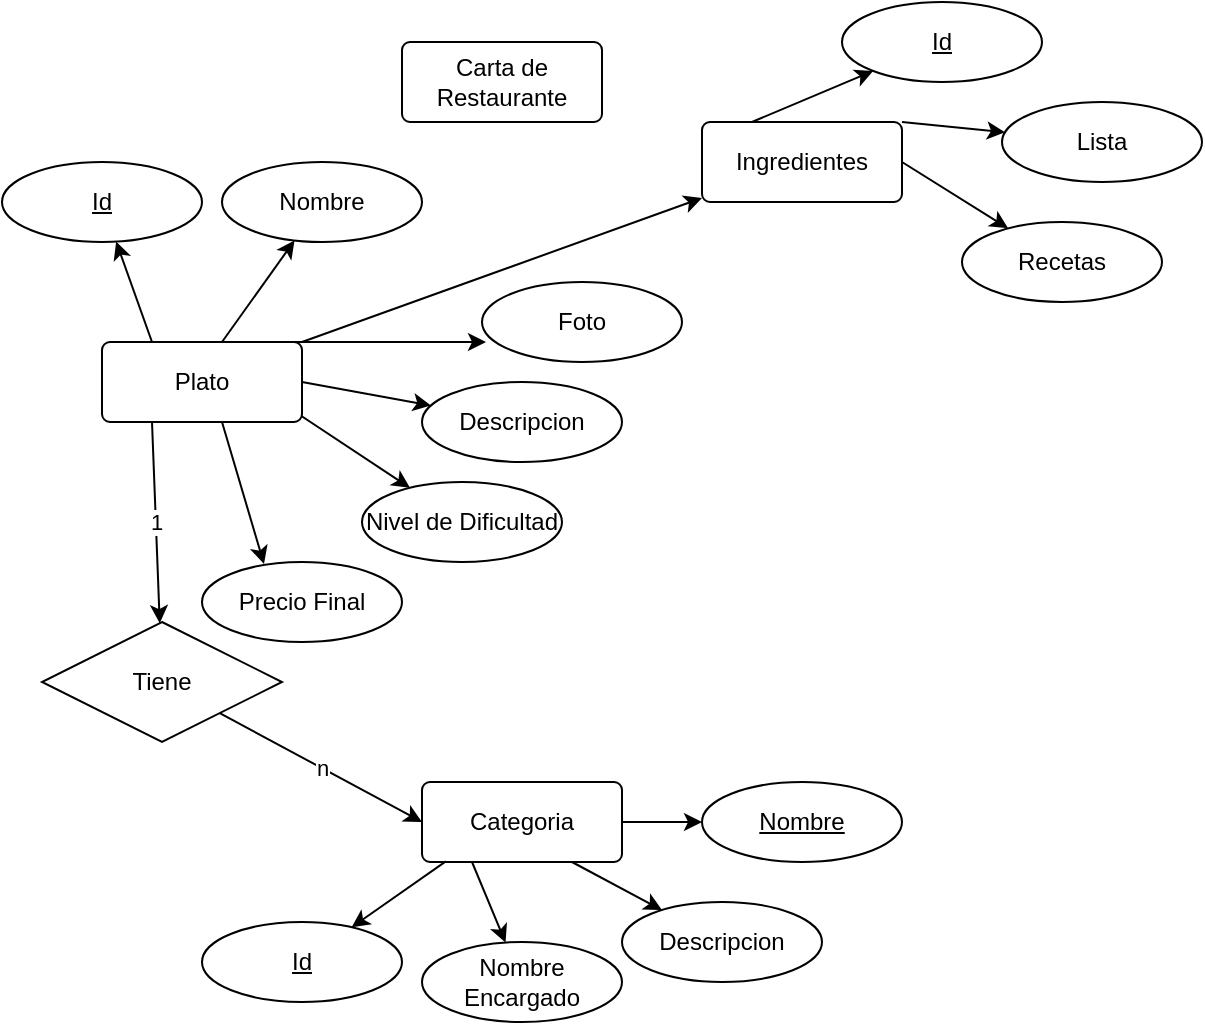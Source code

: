 <mxfile version="20.3.2" type="github">
  <diagram id="JIG51_Y-ZrX-sUV2rBaf" name="Page-1">
    <mxGraphModel dx="1394" dy="895" grid="1" gridSize="10" guides="1" tooltips="1" connect="1" arrows="1" fold="1" page="1" pageScale="1" pageWidth="850" pageHeight="1100" math="0" shadow="0">
      <root>
        <mxCell id="0" />
        <mxCell id="1" parent="0" />
        <mxCell id="wmBAzadsRGxahdrNkqKr-1" value="Carta de Restaurante" style="rounded=1;arcSize=10;whiteSpace=wrap;html=1;align=center;" vertex="1" parent="1">
          <mxGeometry x="170" y="40" width="100" height="40" as="geometry" />
        </mxCell>
        <mxCell id="wmBAzadsRGxahdrNkqKr-3" style="rounded=0;orthogonalLoop=1;jettySize=auto;html=1;" edge="1" parent="1" target="wmBAzadsRGxahdrNkqKr-4">
          <mxGeometry relative="1" as="geometry">
            <mxPoint x="80" y="120" as="targetPoint" />
            <mxPoint x="80" y="190" as="sourcePoint" />
          </mxGeometry>
        </mxCell>
        <mxCell id="wmBAzadsRGxahdrNkqKr-6" style="rounded=0;orthogonalLoop=1;jettySize=auto;html=1;entryX=0.02;entryY=0.75;entryDx=0;entryDy=0;exitX=0.75;exitY=0;exitDx=0;exitDy=0;entryPerimeter=0;" edge="1" parent="1" source="wmBAzadsRGxahdrNkqKr-15" target="wmBAzadsRGxahdrNkqKr-10">
          <mxGeometry relative="1" as="geometry">
            <mxPoint x="98.71" y="170.512" as="sourcePoint" />
            <mxPoint x="161.295" y="140.002" as="targetPoint" />
          </mxGeometry>
        </mxCell>
        <mxCell id="wmBAzadsRGxahdrNkqKr-11" style="edgeStyle=none;rounded=0;orthogonalLoop=1;jettySize=auto;html=1;exitX=1;exitY=0.5;exitDx=0;exitDy=0;" edge="1" parent="1" source="wmBAzadsRGxahdrNkqKr-15" target="wmBAzadsRGxahdrNkqKr-7">
          <mxGeometry relative="1" as="geometry">
            <mxPoint x="130" y="210" as="sourcePoint" />
          </mxGeometry>
        </mxCell>
        <mxCell id="wmBAzadsRGxahdrNkqKr-12" style="edgeStyle=none;rounded=0;orthogonalLoop=1;jettySize=auto;html=1;exitX=0.5;exitY=1;exitDx=0;exitDy=0;entryX=0.31;entryY=0.025;entryDx=0;entryDy=0;entryPerimeter=0;" edge="1" parent="1" target="wmBAzadsRGxahdrNkqKr-9">
          <mxGeometry relative="1" as="geometry">
            <mxPoint x="80" y="230" as="sourcePoint" />
          </mxGeometry>
        </mxCell>
        <mxCell id="wmBAzadsRGxahdrNkqKr-13" style="edgeStyle=none;rounded=0;orthogonalLoop=1;jettySize=auto;html=1;exitX=1;exitY=1;exitDx=0;exitDy=0;" edge="1" parent="1" target="wmBAzadsRGxahdrNkqKr-8">
          <mxGeometry relative="1" as="geometry">
            <mxPoint x="115.355" y="224.142" as="sourcePoint" />
          </mxGeometry>
        </mxCell>
        <mxCell id="wmBAzadsRGxahdrNkqKr-4" value="Nombre" style="ellipse;whiteSpace=wrap;html=1;align=center;" vertex="1" parent="1">
          <mxGeometry x="80" y="100" width="100" height="40" as="geometry" />
        </mxCell>
        <mxCell id="wmBAzadsRGxahdrNkqKr-7" value="Descripcion" style="ellipse;whiteSpace=wrap;html=1;align=center;" vertex="1" parent="1">
          <mxGeometry x="180" y="210" width="100" height="40" as="geometry" />
        </mxCell>
        <mxCell id="wmBAzadsRGxahdrNkqKr-8" value="Nivel de Dificultad" style="ellipse;whiteSpace=wrap;html=1;align=center;" vertex="1" parent="1">
          <mxGeometry x="150" y="260" width="100" height="40" as="geometry" />
        </mxCell>
        <mxCell id="wmBAzadsRGxahdrNkqKr-9" value="Precio Final" style="ellipse;whiteSpace=wrap;html=1;align=center;" vertex="1" parent="1">
          <mxGeometry x="70" y="300" width="100" height="40" as="geometry" />
        </mxCell>
        <mxCell id="wmBAzadsRGxahdrNkqKr-10" value="Foto" style="ellipse;whiteSpace=wrap;html=1;align=center;" vertex="1" parent="1">
          <mxGeometry x="210" y="160" width="100" height="40" as="geometry" />
        </mxCell>
        <mxCell id="wmBAzadsRGxahdrNkqKr-25" value="1" style="edgeStyle=none;rounded=0;orthogonalLoop=1;jettySize=auto;html=1;exitX=0.25;exitY=1;exitDx=0;exitDy=0;" edge="1" parent="1" source="wmBAzadsRGxahdrNkqKr-15" target="wmBAzadsRGxahdrNkqKr-26">
          <mxGeometry relative="1" as="geometry">
            <mxPoint x="45" y="310" as="targetPoint" />
          </mxGeometry>
        </mxCell>
        <mxCell id="wmBAzadsRGxahdrNkqKr-31" style="edgeStyle=none;rounded=0;orthogonalLoop=1;jettySize=auto;html=1;exitX=1;exitY=0;exitDx=0;exitDy=0;" edge="1" parent="1" source="wmBAzadsRGxahdrNkqKr-15" target="wmBAzadsRGxahdrNkqKr-32">
          <mxGeometry relative="1" as="geometry">
            <mxPoint x="340" y="140" as="targetPoint" />
          </mxGeometry>
        </mxCell>
        <mxCell id="wmBAzadsRGxahdrNkqKr-15" value="Plato" style="rounded=1;arcSize=10;whiteSpace=wrap;html=1;align=center;" vertex="1" parent="1">
          <mxGeometry x="20" y="190" width="100" height="40" as="geometry" />
        </mxCell>
        <mxCell id="wmBAzadsRGxahdrNkqKr-17" style="edgeStyle=none;rounded=0;orthogonalLoop=1;jettySize=auto;html=1;exitX=1;exitY=0.5;exitDx=0;exitDy=0;" edge="1" parent="1" source="wmBAzadsRGxahdrNkqKr-16" target="wmBAzadsRGxahdrNkqKr-18">
          <mxGeometry relative="1" as="geometry">
            <mxPoint x="350" y="430" as="targetPoint" />
          </mxGeometry>
        </mxCell>
        <mxCell id="wmBAzadsRGxahdrNkqKr-19" style="edgeStyle=none;rounded=0;orthogonalLoop=1;jettySize=auto;html=1;exitX=0.75;exitY=1;exitDx=0;exitDy=0;" edge="1" parent="1" source="wmBAzadsRGxahdrNkqKr-16" target="wmBAzadsRGxahdrNkqKr-20">
          <mxGeometry relative="1" as="geometry">
            <mxPoint x="290" y="500" as="targetPoint" />
          </mxGeometry>
        </mxCell>
        <mxCell id="wmBAzadsRGxahdrNkqKr-21" style="edgeStyle=none;rounded=0;orthogonalLoop=1;jettySize=auto;html=1;exitX=0.25;exitY=1;exitDx=0;exitDy=0;" edge="1" parent="1" source="wmBAzadsRGxahdrNkqKr-16" target="wmBAzadsRGxahdrNkqKr-24">
          <mxGeometry relative="1" as="geometry">
            <mxPoint x="180" y="480" as="targetPoint" />
          </mxGeometry>
        </mxCell>
        <mxCell id="wmBAzadsRGxahdrNkqKr-16" value="Categoria" style="rounded=1;arcSize=10;whiteSpace=wrap;html=1;align=center;" vertex="1" parent="1">
          <mxGeometry x="180" y="410" width="100" height="40" as="geometry" />
        </mxCell>
        <mxCell id="wmBAzadsRGxahdrNkqKr-18" value="Nombre" style="ellipse;whiteSpace=wrap;html=1;align=center;fontStyle=4;" vertex="1" parent="1">
          <mxGeometry x="320" y="410" width="100" height="40" as="geometry" />
        </mxCell>
        <mxCell id="wmBAzadsRGxahdrNkqKr-20" value="Descripcion" style="ellipse;whiteSpace=wrap;html=1;align=center;" vertex="1" parent="1">
          <mxGeometry x="280" y="470" width="100" height="40" as="geometry" />
        </mxCell>
        <mxCell id="wmBAzadsRGxahdrNkqKr-24" value="Nombre Encargado" style="ellipse;whiteSpace=wrap;html=1;align=center;" vertex="1" parent="1">
          <mxGeometry x="180" y="490" width="100" height="40" as="geometry" />
        </mxCell>
        <mxCell id="wmBAzadsRGxahdrNkqKr-27" value="n" style="edgeStyle=none;rounded=0;orthogonalLoop=1;jettySize=auto;html=1;entryX=0;entryY=0.5;entryDx=0;entryDy=0;" edge="1" parent="1" source="wmBAzadsRGxahdrNkqKr-26" target="wmBAzadsRGxahdrNkqKr-16">
          <mxGeometry relative="1" as="geometry" />
        </mxCell>
        <mxCell id="wmBAzadsRGxahdrNkqKr-26" value="Tiene" style="shape=rhombus;perimeter=rhombusPerimeter;whiteSpace=wrap;html=1;align=center;" vertex="1" parent="1">
          <mxGeometry x="-10" y="330" width="120" height="60" as="geometry" />
        </mxCell>
        <mxCell id="wmBAzadsRGxahdrNkqKr-34" style="edgeStyle=none;rounded=0;orthogonalLoop=1;jettySize=auto;html=1;exitX=0.25;exitY=0;exitDx=0;exitDy=0;" edge="1" parent="1" source="wmBAzadsRGxahdrNkqKr-32" target="wmBAzadsRGxahdrNkqKr-35">
          <mxGeometry relative="1" as="geometry">
            <mxPoint x="440" y="70" as="targetPoint" />
          </mxGeometry>
        </mxCell>
        <mxCell id="wmBAzadsRGxahdrNkqKr-36" style="edgeStyle=none;rounded=0;orthogonalLoop=1;jettySize=auto;html=1;exitX=1;exitY=0.5;exitDx=0;exitDy=0;" edge="1" parent="1" source="wmBAzadsRGxahdrNkqKr-32" target="wmBAzadsRGxahdrNkqKr-37">
          <mxGeometry relative="1" as="geometry">
            <mxPoint x="500" y="120" as="targetPoint" />
          </mxGeometry>
        </mxCell>
        <mxCell id="wmBAzadsRGxahdrNkqKr-43" style="edgeStyle=none;rounded=0;orthogonalLoop=1;jettySize=auto;html=1;exitX=1;exitY=0;exitDx=0;exitDy=0;" edge="1" parent="1" source="wmBAzadsRGxahdrNkqKr-32" target="wmBAzadsRGxahdrNkqKr-44">
          <mxGeometry relative="1" as="geometry">
            <mxPoint x="480" y="80.294" as="targetPoint" />
          </mxGeometry>
        </mxCell>
        <mxCell id="wmBAzadsRGxahdrNkqKr-32" value="Ingredientes" style="rounded=1;arcSize=10;whiteSpace=wrap;html=1;align=center;" vertex="1" parent="1">
          <mxGeometry x="320" y="80" width="100" height="40" as="geometry" />
        </mxCell>
        <mxCell id="wmBAzadsRGxahdrNkqKr-35" value="Id" style="ellipse;whiteSpace=wrap;html=1;align=center;fontStyle=4;" vertex="1" parent="1">
          <mxGeometry x="390" y="20" width="100" height="40" as="geometry" />
        </mxCell>
        <mxCell id="wmBAzadsRGxahdrNkqKr-37" value="Recetas" style="ellipse;whiteSpace=wrap;html=1;align=center;" vertex="1" parent="1">
          <mxGeometry x="450" y="130" width="100" height="40" as="geometry" />
        </mxCell>
        <mxCell id="wmBAzadsRGxahdrNkqKr-38" style="rounded=0;orthogonalLoop=1;jettySize=auto;html=1;exitX=0.25;exitY=0;exitDx=0;exitDy=0;" edge="1" parent="1" target="wmBAzadsRGxahdrNkqKr-39" source="wmBAzadsRGxahdrNkqKr-15">
          <mxGeometry relative="1" as="geometry">
            <mxPoint x="40" y="110" as="targetPoint" />
            <mxPoint x="40.0" y="180" as="sourcePoint" />
          </mxGeometry>
        </mxCell>
        <mxCell id="wmBAzadsRGxahdrNkqKr-39" value="&lt;u&gt;Id&lt;/u&gt;" style="ellipse;whiteSpace=wrap;html=1;align=center;" vertex="1" parent="1">
          <mxGeometry x="-30" y="100" width="100" height="40" as="geometry" />
        </mxCell>
        <mxCell id="wmBAzadsRGxahdrNkqKr-40" style="rounded=0;orthogonalLoop=1;jettySize=auto;html=1;exitX=0.119;exitY=0.993;exitDx=0;exitDy=0;exitPerimeter=0;" edge="1" parent="1" target="wmBAzadsRGxahdrNkqKr-41" source="wmBAzadsRGxahdrNkqKr-16">
          <mxGeometry relative="1" as="geometry">
            <mxPoint x="80" y="460" as="targetPoint" />
            <mxPoint x="190.0" y="470" as="sourcePoint" />
          </mxGeometry>
        </mxCell>
        <mxCell id="wmBAzadsRGxahdrNkqKr-41" value="&lt;u&gt;Id&lt;/u&gt;" style="ellipse;whiteSpace=wrap;html=1;align=center;" vertex="1" parent="1">
          <mxGeometry x="70" y="480" width="100" height="40" as="geometry" />
        </mxCell>
        <mxCell id="wmBAzadsRGxahdrNkqKr-44" value="Lista" style="ellipse;whiteSpace=wrap;html=1;align=center;" vertex="1" parent="1">
          <mxGeometry x="470" y="70.004" width="100" height="40" as="geometry" />
        </mxCell>
      </root>
    </mxGraphModel>
  </diagram>
</mxfile>
